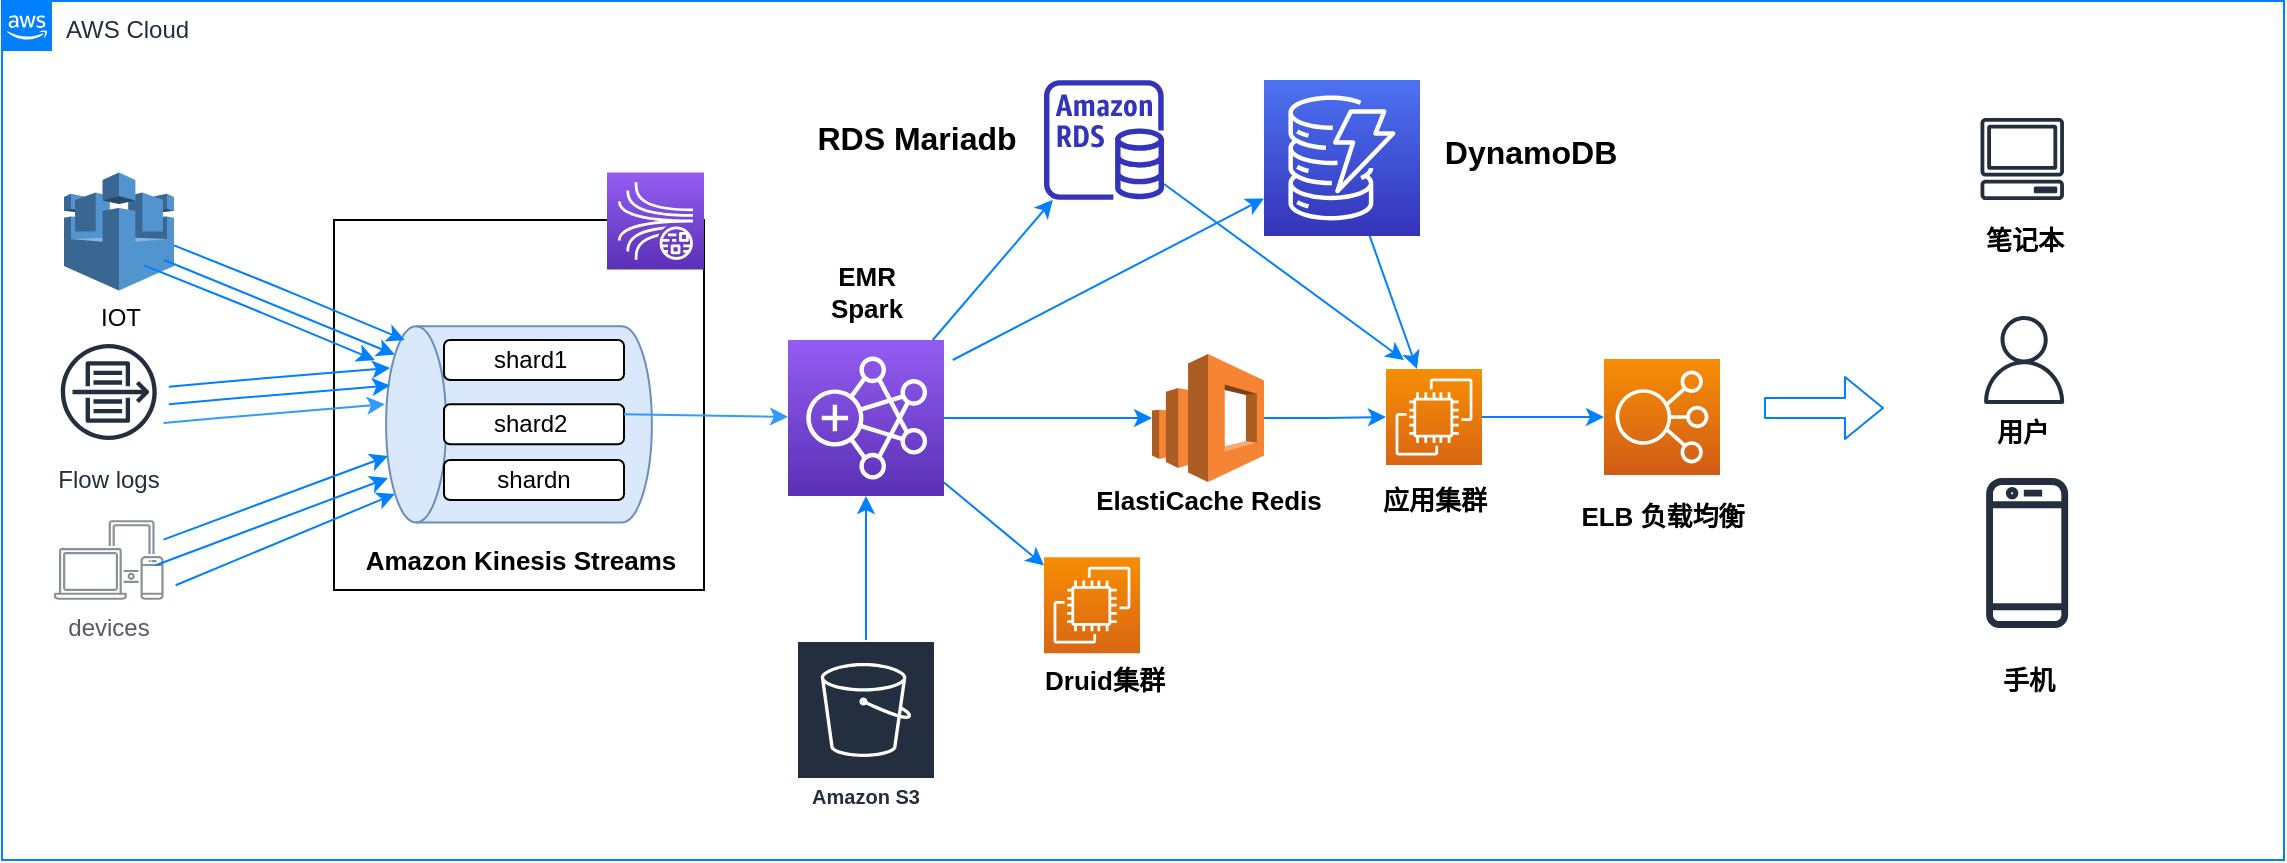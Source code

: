 <mxfile version="13.10.6" type="github">
  <diagram id="Ht1M8jgEwFfnCIfOTk4-" name="Page-1">
    <mxGraphModel dx="1422" dy="1589" grid="1" gridSize="10" guides="1" tooltips="1" connect="1" arrows="1" fold="1" page="1" pageScale="1" pageWidth="1169" pageHeight="827" math="0" shadow="0">
      <root>
        <mxCell id="0" />
        <mxCell id="1" parent="0" />
        <mxCell id="UEzPUAAOIrF-is8g5C7q-175" value="AWS Cloud" style="points=[[0,0],[0.25,0],[0.5,0],[0.75,0],[1,0],[1,0.25],[1,0.5],[1,0.75],[1,1],[0.75,1],[0.5,1],[0.25,1],[0,1],[0,0.75],[0,0.5],[0,0.25]];outlineConnect=0;gradientColor=none;html=1;whiteSpace=wrap;fontSize=12;fontStyle=0;shape=mxgraph.aws4.group;grIcon=mxgraph.aws4.group_aws_cloud_alt;fillColor=none;verticalAlign=top;align=left;spacingLeft=30;fontColor=#232F3E;dashed=0;labelBackgroundColor=#ffffff;strokeColor=#007FFF;" parent="1" vertex="1">
          <mxGeometry x="219" y="-789.5" width="1141" height="429.5" as="geometry" />
        </mxCell>
        <mxCell id="HUCPe4yx3zNtnyMMOo2C-3" value="IOT" style="outlineConnect=0;dashed=0;verticalLabelPosition=bottom;verticalAlign=top;align=center;html=1;shape=mxgraph.aws3.aws_iot;fillColor=#5294CF;gradientColor=none;" vertex="1" parent="1">
          <mxGeometry x="250" y="-703.75" width="55" height="59" as="geometry" />
        </mxCell>
        <mxCell id="HUCPe4yx3zNtnyMMOo2C-4" value="Flow logs" style="outlineConnect=0;fontColor=#232F3E;gradientColor=none;strokeColor=#232F3E;fillColor=#ffffff;dashed=0;verticalLabelPosition=bottom;verticalAlign=top;align=center;html=1;fontSize=12;fontStyle=0;aspect=fixed;shape=mxgraph.aws4.resourceIcon;resIcon=mxgraph.aws4.flow_logs;" vertex="1" parent="1">
          <mxGeometry x="242.39" y="-624" width="60" height="60" as="geometry" />
        </mxCell>
        <mxCell id="HUCPe4yx3zNtnyMMOo2C-53" value="" style="edgeStyle=orthogonalEdgeStyle;rounded=0;orthogonalLoop=1;jettySize=auto;html=1;strokeColor=#007FFF;fontSize=13;" edge="1" parent="1" source="HUCPe4yx3zNtnyMMOo2C-8" target="HUCPe4yx3zNtnyMMOo2C-43">
          <mxGeometry relative="1" as="geometry" />
        </mxCell>
        <mxCell id="HUCPe4yx3zNtnyMMOo2C-8" value="Amazon S3" style="outlineConnect=0;fontColor=#232F3E;gradientColor=none;strokeColor=#ffffff;fillColor=#232F3E;dashed=0;verticalLabelPosition=middle;verticalAlign=bottom;align=center;html=1;whiteSpace=wrap;fontSize=10;fontStyle=1;spacing=3;shape=mxgraph.aws4.productIcon;prIcon=mxgraph.aws4.s3;" vertex="1" parent="1">
          <mxGeometry x="616" y="-470" width="70" height="88" as="geometry" />
        </mxCell>
        <mxCell id="HUCPe4yx3zNtnyMMOo2C-10" value="&lt;br&gt;" style="whiteSpace=wrap;html=1;aspect=fixed;" vertex="1" parent="1">
          <mxGeometry x="385" y="-680" width="185" height="185" as="geometry" />
        </mxCell>
        <mxCell id="HUCPe4yx3zNtnyMMOo2C-9" value="" style="outlineConnect=0;fontColor=#232F3E;gradientColor=#945DF2;gradientDirection=north;fillColor=#5A30B5;strokeColor=#ffffff;dashed=0;verticalLabelPosition=bottom;verticalAlign=top;align=center;html=1;fontSize=12;fontStyle=0;aspect=fixed;shape=mxgraph.aws4.resourceIcon;resIcon=mxgraph.aws4.kinesis_data_streams;" vertex="1" parent="1">
          <mxGeometry x="521.5" y="-703.75" width="48.5" height="48.5" as="geometry" />
        </mxCell>
        <mxCell id="HUCPe4yx3zNtnyMMOo2C-23" value="devices" style="outlineConnect=0;gradientColor=none;fontColor=#545B64;strokeColor=none;fillColor=#879196;dashed=0;verticalLabelPosition=bottom;verticalAlign=top;align=center;html=1;fontSize=12;fontStyle=0;aspect=fixed;shape=mxgraph.aws4.illustration_devices;pointerEvents=1" vertex="1" parent="1">
          <mxGeometry x="244.99" y="-530" width="54.79" height="40" as="geometry" />
        </mxCell>
        <mxCell id="HUCPe4yx3zNtnyMMOo2C-29" value="" style="shape=cylinder3;whiteSpace=wrap;html=1;boundedLbl=1;backgroundOutline=1;size=15;rotation=-90;fillColor=#dae8fc;strokeColor=#6c8ebf;" vertex="1" parent="1">
          <mxGeometry x="428.44" y="-644.3" width="98.12" height="132.87" as="geometry" />
        </mxCell>
        <mxCell id="HUCPe4yx3zNtnyMMOo2C-15" value="shard1&amp;nbsp;" style="rounded=1;whiteSpace=wrap;html=1;" vertex="1" parent="1">
          <mxGeometry x="440" y="-620" width="90" height="20" as="geometry" />
        </mxCell>
        <mxCell id="HUCPe4yx3zNtnyMMOo2C-17" value="shard2&amp;nbsp;" style="rounded=1;whiteSpace=wrap;html=1;" vertex="1" parent="1">
          <mxGeometry x="440" y="-587.87" width="90" height="20" as="geometry" />
        </mxCell>
        <mxCell id="HUCPe4yx3zNtnyMMOo2C-16" value="shardn" style="rounded=1;whiteSpace=wrap;html=1;" vertex="1" parent="1">
          <mxGeometry x="440" y="-560" width="90" height="20" as="geometry" />
        </mxCell>
        <mxCell id="HUCPe4yx3zNtnyMMOo2C-30" value="" style="endArrow=classic;html=1;entryX=0.338;entryY=0.007;entryDx=0;entryDy=0;entryPerimeter=0;fillColor=#d5e8d4;strokeColor=#007FFF;" edge="1" parent="1" source="HUCPe4yx3zNtnyMMOo2C-23" target="HUCPe4yx3zNtnyMMOo2C-29">
          <mxGeometry width="50" height="50" relative="1" as="geometry">
            <mxPoint x="710" y="-410" as="sourcePoint" />
            <mxPoint x="760" y="-460" as="targetPoint" />
          </mxGeometry>
        </mxCell>
        <mxCell id="HUCPe4yx3zNtnyMMOo2C-31" value="" style="endArrow=classic;html=1;fillColor=#d5e8d4;entryX=0.226;entryY=0.007;entryDx=0;entryDy=0;entryPerimeter=0;strokeColor=#007FFF;" edge="1" parent="1" target="HUCPe4yx3zNtnyMMOo2C-29">
          <mxGeometry width="50" height="50" relative="1" as="geometry">
            <mxPoint x="295.82" y="-507.386" as="sourcePoint" />
            <mxPoint x="400" y="-540" as="targetPoint" />
          </mxGeometry>
        </mxCell>
        <mxCell id="HUCPe4yx3zNtnyMMOo2C-32" value="" style="endArrow=classic;html=1;entryX=0.145;entryY=0;entryDx=0;entryDy=4.35;entryPerimeter=0;fillColor=#d5e8d4;strokeColor=#007FFF;" edge="1" parent="1" target="HUCPe4yx3zNtnyMMOo2C-29">
          <mxGeometry width="50" height="50" relative="1" as="geometry">
            <mxPoint x="305.82" y="-497.386" as="sourcePoint" />
            <mxPoint x="405" y="-528" as="targetPoint" />
          </mxGeometry>
        </mxCell>
        <mxCell id="HUCPe4yx3zNtnyMMOo2C-33" value="" style="endArrow=classic;html=1;fillColor=#d5e8d4;entryX=0.787;entryY=0.015;entryDx=0;entryDy=0;entryPerimeter=0;strokeColor=#007FFF;" edge="1" parent="1" source="HUCPe4yx3zNtnyMMOo2C-4" target="HUCPe4yx3zNtnyMMOo2C-29">
          <mxGeometry width="50" height="50" relative="1" as="geometry">
            <mxPoint x="305.82" y="-497.386" as="sourcePoint" />
            <mxPoint x="410" y="-530" as="targetPoint" />
            <Array as="points">
              <mxPoint x="340" y="-600" />
            </Array>
          </mxGeometry>
        </mxCell>
        <mxCell id="HUCPe4yx3zNtnyMMOo2C-34" value="" style="endArrow=classic;html=1;fillColor=#d5e8d4;entryX=0.787;entryY=0.015;entryDx=0;entryDy=0;entryPerimeter=0;strokeColor=#007FFF;" edge="1" parent="1">
          <mxGeometry width="50" height="50" relative="1" as="geometry">
            <mxPoint x="302.39" y="-587.872" as="sourcePoint" />
            <mxPoint x="413.058" y="-597.235" as="targetPoint" />
            <Array as="points">
              <mxPoint x="340" y="-591.21" />
            </Array>
          </mxGeometry>
        </mxCell>
        <mxCell id="HUCPe4yx3zNtnyMMOo2C-35" value="" style="endArrow=classic;html=1;fillColor=#d5e8d4;entryX=0.787;entryY=0.015;entryDx=0;entryDy=0;entryPerimeter=0;strokeColor=#3399FF;" edge="1" parent="1">
          <mxGeometry width="50" height="50" relative="1" as="geometry">
            <mxPoint x="299.78" y="-578.502" as="sourcePoint" />
            <mxPoint x="410.448" y="-587.865" as="targetPoint" />
            <Array as="points">
              <mxPoint x="337.39" y="-581.84" />
            </Array>
          </mxGeometry>
        </mxCell>
        <mxCell id="HUCPe4yx3zNtnyMMOo2C-38" value="" style="endArrow=classic;html=1;entryX=0.855;entryY=0;entryDx=0;entryDy=4.35;entryPerimeter=0;fillColor=#d5e8d4;strokeColor=#007FFF;" edge="1" parent="1" target="HUCPe4yx3zNtnyMMOo2C-29">
          <mxGeometry width="50" height="50" relative="1" as="geometry">
            <mxPoint x="300" y="-660" as="sourcePoint" />
            <mxPoint x="760" y="-460" as="targetPoint" />
          </mxGeometry>
        </mxCell>
        <mxCell id="HUCPe4yx3zNtnyMMOo2C-39" value="" style="endArrow=classic;html=1;entryX=0.855;entryY=0;entryDx=0;entryDy=4.35;entryPerimeter=0;fillColor=#d5e8d4;strokeColor=#007FFF;" edge="1" parent="1">
          <mxGeometry width="50" height="50" relative="1" as="geometry">
            <mxPoint x="305" y="-667.3" as="sourcePoint" />
            <mxPoint x="420.415" y="-619.998" as="targetPoint" />
            <Array as="points">
              <mxPoint x="355" y="-647.3" />
            </Array>
          </mxGeometry>
        </mxCell>
        <mxCell id="HUCPe4yx3zNtnyMMOo2C-40" value="" style="endArrow=classic;html=1;entryX=0.855;entryY=0;entryDx=0;entryDy=4.35;entryPerimeter=0;fillColor=#d5e8d4;strokeColor=#007FFF;" edge="1" parent="1">
          <mxGeometry width="50" height="50" relative="1" as="geometry">
            <mxPoint x="290" y="-657.3" as="sourcePoint" />
            <mxPoint x="405.415" y="-609.998" as="targetPoint" />
            <Array as="points">
              <mxPoint x="340" y="-637.3" />
            </Array>
          </mxGeometry>
        </mxCell>
        <mxCell id="HUCPe4yx3zNtnyMMOo2C-42" value="&lt;b style=&quot;font-size: 13px;&quot;&gt;Amazon Kinesis Streams&lt;/b&gt;" style="text;html=1;resizable=0;autosize=1;align=center;verticalAlign=middle;points=[];fillColor=none;strokeColor=none;rounded=0;strokeWidth=3;fontSize=13;" vertex="1" parent="1">
          <mxGeometry x="392.5" y="-520" width="170" height="20" as="geometry" />
        </mxCell>
        <mxCell id="HUCPe4yx3zNtnyMMOo2C-70" value="" style="edgeStyle=orthogonalEdgeStyle;rounded=0;orthogonalLoop=1;jettySize=auto;html=1;strokeColor=#007FFF;fontSize=13;" edge="1" parent="1" source="HUCPe4yx3zNtnyMMOo2C-43" target="HUCPe4yx3zNtnyMMOo2C-66">
          <mxGeometry relative="1" as="geometry" />
        </mxCell>
        <mxCell id="HUCPe4yx3zNtnyMMOo2C-43" value="" style="outlineConnect=0;fontColor=#232F3E;gradientColor=#945DF2;gradientDirection=north;fillColor=#5A30B5;strokeColor=#ffffff;dashed=0;verticalLabelPosition=bottom;verticalAlign=top;align=center;html=1;fontSize=12;fontStyle=0;aspect=fixed;shape=mxgraph.aws4.resourceIcon;resIcon=mxgraph.aws4.emr;" vertex="1" parent="1">
          <mxGeometry x="612" y="-620" width="78" height="78" as="geometry" />
        </mxCell>
        <mxCell id="HUCPe4yx3zNtnyMMOo2C-44" value="" style="outlineConnect=0;fontColor=#232F3E;gradientColor=none;fillColor=#3334B9;strokeColor=none;dashed=0;verticalLabelPosition=bottom;verticalAlign=top;align=center;html=1;fontSize=12;fontStyle=0;aspect=fixed;pointerEvents=1;shape=mxgraph.aws4.rds_instance;" vertex="1" parent="1">
          <mxGeometry x="740" y="-750" width="60" height="60" as="geometry" />
        </mxCell>
        <mxCell id="HUCPe4yx3zNtnyMMOo2C-45" value="" style="endArrow=classic;html=1;fillColor=#d5e8d4;strokeColor=#3399FF;" edge="1" parent="1" target="HUCPe4yx3zNtnyMMOo2C-43">
          <mxGeometry width="50" height="50" relative="1" as="geometry">
            <mxPoint x="530.0" y="-582.822" as="sourcePoint" />
            <mxPoint x="640.668" y="-592.185" as="targetPoint" />
            <Array as="points" />
          </mxGeometry>
        </mxCell>
        <mxCell id="HUCPe4yx3zNtnyMMOo2C-47" value="&lt;b&gt;EMR&lt;br&gt;Spark&lt;br&gt;&lt;/b&gt;" style="text;html=1;resizable=0;autosize=1;align=center;verticalAlign=middle;points=[];fillColor=none;strokeColor=none;rounded=0;strokeWidth=3;fontSize=13;" vertex="1" parent="1">
          <mxGeometry x="626" y="-664" width="50" height="40" as="geometry" />
        </mxCell>
        <mxCell id="HUCPe4yx3zNtnyMMOo2C-50" value="&lt;b&gt;Druid集群&lt;br&gt;&lt;/b&gt;" style="text;html=1;resizable=0;autosize=1;align=center;verticalAlign=middle;points=[];fillColor=none;strokeColor=none;rounded=0;strokeWidth=3;fontSize=13;" vertex="1" parent="1">
          <mxGeometry x="730" y="-460" width="80" height="20" as="geometry" />
        </mxCell>
        <mxCell id="HUCPe4yx3zNtnyMMOo2C-56" value="" style="endArrow=classic;html=1;strokeColor=#007FFF;fontSize=13;" edge="1" parent="1" source="HUCPe4yx3zNtnyMMOo2C-43" target="HUCPe4yx3zNtnyMMOo2C-44">
          <mxGeometry width="50" height="50" relative="1" as="geometry">
            <mxPoint x="700" y="-594.75" as="sourcePoint" />
            <mxPoint x="750" y="-644.75" as="targetPoint" />
          </mxGeometry>
        </mxCell>
        <mxCell id="HUCPe4yx3zNtnyMMOo2C-57" value="" style="endArrow=classic;html=1;strokeColor=#007FFF;fontSize=13;" edge="1" parent="1" source="HUCPe4yx3zNtnyMMOo2C-43" target="HUCPe4yx3zNtnyMMOo2C-61">
          <mxGeometry width="50" height="50" relative="1" as="geometry">
            <mxPoint x="710" y="-584.75" as="sourcePoint" />
            <mxPoint x="736" y="-530" as="targetPoint" />
          </mxGeometry>
        </mxCell>
        <mxCell id="HUCPe4yx3zNtnyMMOo2C-59" value="&lt;b&gt;应用集群&lt;br&gt;&lt;/b&gt;" style="text;html=1;resizable=0;autosize=1;align=center;verticalAlign=middle;points=[];fillColor=none;strokeColor=none;rounded=0;strokeWidth=3;fontSize=13;" vertex="1" parent="1">
          <mxGeometry x="900" y="-550" width="70" height="20" as="geometry" />
        </mxCell>
        <mxCell id="HUCPe4yx3zNtnyMMOo2C-61" value="" style="outlineConnect=0;fontColor=#232F3E;gradientColor=#F78E04;gradientDirection=north;fillColor=#D86613;strokeColor=#ffffff;dashed=0;verticalLabelPosition=bottom;verticalAlign=top;align=center;html=1;fontSize=12;fontStyle=0;aspect=fixed;shape=mxgraph.aws4.resourceIcon;resIcon=mxgraph.aws4.ec2;fontFamily=Helvetica;" vertex="1" parent="1">
          <mxGeometry x="740" y="-511.43" width="48" height="48" as="geometry" />
        </mxCell>
        <mxCell id="HUCPe4yx3zNtnyMMOo2C-77" value="" style="edgeStyle=orthogonalEdgeStyle;rounded=0;orthogonalLoop=1;jettySize=auto;html=1;strokeColor=#007FFF;fontSize=13;" edge="1" parent="1" source="HUCPe4yx3zNtnyMMOo2C-62" target="HUCPe4yx3zNtnyMMOo2C-75">
          <mxGeometry relative="1" as="geometry" />
        </mxCell>
        <mxCell id="HUCPe4yx3zNtnyMMOo2C-62" value="" style="outlineConnect=0;fontColor=#232F3E;gradientColor=#F78E04;gradientDirection=north;fillColor=#D86613;strokeColor=#ffffff;dashed=0;verticalLabelPosition=bottom;verticalAlign=top;align=center;html=1;fontSize=12;fontStyle=0;aspect=fixed;shape=mxgraph.aws4.resourceIcon;resIcon=mxgraph.aws4.ec2;fontFamily=Helvetica;" vertex="1" parent="1">
          <mxGeometry x="911" y="-605.5" width="48" height="48" as="geometry" />
        </mxCell>
        <mxCell id="HUCPe4yx3zNtnyMMOo2C-63" value="" style="outlineConnect=0;fontColor=#232F3E;gradientColor=#4D72F3;gradientDirection=north;fillColor=#3334B9;strokeColor=#ffffff;dashed=0;verticalLabelPosition=bottom;verticalAlign=top;align=center;html=1;fontSize=12;fontStyle=0;aspect=fixed;shape=mxgraph.aws4.resourceIcon;resIcon=mxgraph.aws4.dynamodb;" vertex="1" parent="1">
          <mxGeometry x="850" y="-750" width="78" height="78" as="geometry" />
        </mxCell>
        <mxCell id="HUCPe4yx3zNtnyMMOo2C-64" value="" style="endArrow=classic;html=1;strokeColor=#007FFF;fontSize=13;" edge="1" parent="1" target="HUCPe4yx3zNtnyMMOo2C-63">
          <mxGeometry width="50" height="50" relative="1" as="geometry">
            <mxPoint x="694.388" y="-610" as="sourcePoint" />
            <mxPoint x="754.317" y="-680" as="targetPoint" />
          </mxGeometry>
        </mxCell>
        <mxCell id="HUCPe4yx3zNtnyMMOo2C-69" value="" style="edgeStyle=orthogonalEdgeStyle;rounded=0;orthogonalLoop=1;jettySize=auto;html=1;strokeColor=#007FFF;fontSize=13;" edge="1" parent="1" source="HUCPe4yx3zNtnyMMOo2C-66" target="HUCPe4yx3zNtnyMMOo2C-62">
          <mxGeometry relative="1" as="geometry" />
        </mxCell>
        <mxCell id="HUCPe4yx3zNtnyMMOo2C-66" value="" style="outlineConnect=0;dashed=0;verticalLabelPosition=bottom;verticalAlign=top;align=center;html=1;shape=mxgraph.aws3.elasticsearch_service;fillColor=#F58534;gradientColor=none;strokeColor=#007FFF;strokeWidth=3;fontSize=13;" vertex="1" parent="1">
          <mxGeometry x="794" y="-613" width="56" height="64" as="geometry" />
        </mxCell>
        <mxCell id="HUCPe4yx3zNtnyMMOo2C-71" value="&lt;b&gt;ElastiCache Redis&lt;br&gt;&lt;/b&gt;" style="text;html=1;resizable=0;autosize=1;align=center;verticalAlign=middle;points=[];fillColor=none;strokeColor=none;rounded=0;strokeWidth=3;fontSize=13;" vertex="1" parent="1">
          <mxGeometry x="757" y="-550" width="130" height="20" as="geometry" />
        </mxCell>
        <mxCell id="HUCPe4yx3zNtnyMMOo2C-72" value="" style="endArrow=classic;html=1;strokeColor=#007FFF;fontSize=13;" edge="1" parent="1" source="HUCPe4yx3zNtnyMMOo2C-44">
          <mxGeometry width="50" height="50" relative="1" as="geometry">
            <mxPoint x="694.388" y="-610" as="sourcePoint" />
            <mxPoint x="920" y="-610" as="targetPoint" />
          </mxGeometry>
        </mxCell>
        <mxCell id="HUCPe4yx3zNtnyMMOo2C-73" value="" style="endArrow=classic;html=1;strokeColor=#007FFF;fontSize=13;" edge="1" parent="1" source="HUCPe4yx3zNtnyMMOo2C-63" target="HUCPe4yx3zNtnyMMOo2C-62">
          <mxGeometry width="50" height="50" relative="1" as="geometry">
            <mxPoint x="810" y="-684.818" as="sourcePoint" />
            <mxPoint x="921" y="-591.645" as="targetPoint" />
          </mxGeometry>
        </mxCell>
        <mxCell id="HUCPe4yx3zNtnyMMOo2C-75" value="" style="outlineConnect=0;fontColor=#232F3E;gradientColor=#F78E04;gradientDirection=north;fillColor=#D05C17;strokeColor=#ffffff;dashed=0;verticalLabelPosition=bottom;verticalAlign=top;align=center;html=1;fontSize=12;fontStyle=0;aspect=fixed;shape=mxgraph.aws4.resourceIcon;resIcon=mxgraph.aws4.elastic_load_balancing;" vertex="1" parent="1">
          <mxGeometry x="1020" y="-610.5" width="58" height="58" as="geometry" />
        </mxCell>
        <mxCell id="HUCPe4yx3zNtnyMMOo2C-78" value="&lt;b&gt;ELB 负载均衡&lt;br&gt;&lt;/b&gt;" style="text;html=1;resizable=0;autosize=1;align=center;verticalAlign=middle;points=[];fillColor=none;strokeColor=none;rounded=0;strokeWidth=3;fontSize=13;" vertex="1" parent="1">
          <mxGeometry x="999" y="-542" width="100" height="20" as="geometry" />
        </mxCell>
        <mxCell id="HUCPe4yx3zNtnyMMOo2C-79" value="" style="outlineConnect=0;fontColor=#232F3E;gradientColor=none;fillColor=#232F3E;strokeColor=none;dashed=0;verticalLabelPosition=bottom;verticalAlign=top;align=center;html=1;fontSize=12;fontStyle=0;aspect=fixed;pointerEvents=1;shape=mxgraph.aws4.user;" vertex="1" parent="1">
          <mxGeometry x="1208.08" y="-632" width="44" height="44" as="geometry" />
        </mxCell>
        <mxCell id="HUCPe4yx3zNtnyMMOo2C-80" value="" style="outlineConnect=0;fontColor=#232F3E;gradientColor=none;fillColor=#232F3E;strokeColor=none;dashed=0;verticalLabelPosition=bottom;verticalAlign=top;align=center;html=1;fontSize=12;fontStyle=0;aspect=fixed;pointerEvents=1;shape=mxgraph.aws4.mobile_client;" vertex="1" parent="1">
          <mxGeometry x="1211.08" y="-552.5" width="41" height="78" as="geometry" />
        </mxCell>
        <mxCell id="HUCPe4yx3zNtnyMMOo2C-81" value="" style="outlineConnect=0;fontColor=#232F3E;gradientColor=none;fillColor=#232F3E;strokeColor=none;dashed=0;verticalLabelPosition=bottom;verticalAlign=top;align=center;html=1;fontSize=12;fontStyle=0;aspect=fixed;pointerEvents=1;shape=mxgraph.aws4.client;" vertex="1" parent="1">
          <mxGeometry x="1208.08" y="-731" width="42.08" height="41" as="geometry" />
        </mxCell>
        <mxCell id="HUCPe4yx3zNtnyMMOo2C-82" value="&lt;b&gt;用户&lt;br&gt;&lt;/b&gt;" style="text;html=1;resizable=0;autosize=1;align=center;verticalAlign=middle;points=[];fillColor=none;strokeColor=none;rounded=0;strokeWidth=3;fontSize=13;" vertex="1" parent="1">
          <mxGeometry x="1209.12" y="-584" width="40" height="20" as="geometry" />
        </mxCell>
        <mxCell id="HUCPe4yx3zNtnyMMOo2C-83" value="&lt;b&gt;手机&lt;br&gt;&lt;/b&gt;" style="text;html=1;resizable=0;autosize=1;align=center;verticalAlign=middle;points=[];fillColor=none;strokeColor=none;rounded=0;strokeWidth=3;fontSize=13;" vertex="1" parent="1">
          <mxGeometry x="1212.08" y="-460" width="40" height="20" as="geometry" />
        </mxCell>
        <mxCell id="HUCPe4yx3zNtnyMMOo2C-84" value="&lt;b&gt;笔记本&lt;br&gt;&lt;/b&gt;" style="text;html=1;resizable=0;autosize=1;align=center;verticalAlign=middle;points=[];fillColor=none;strokeColor=none;rounded=0;strokeWidth=3;fontSize=13;" vertex="1" parent="1">
          <mxGeometry x="1205.08" y="-680" width="50" height="20" as="geometry" />
        </mxCell>
        <mxCell id="HUCPe4yx3zNtnyMMOo2C-87" value="" style="shape=flexArrow;endArrow=classic;html=1;strokeColor=#007FFF;fontSize=13;" edge="1" parent="1">
          <mxGeometry width="50" height="50" relative="1" as="geometry">
            <mxPoint x="1100" y="-586" as="sourcePoint" />
            <mxPoint x="1160" y="-586" as="targetPoint" />
          </mxGeometry>
        </mxCell>
        <mxCell id="HUCPe4yx3zNtnyMMOo2C-88" value="&lt;span lang=&quot;EN-US&quot; style=&quot;font-size: 12.0pt ; font-family: &amp;quot;微软雅黑&amp;quot; , sans-serif ; background: white&quot;&gt;DynamoDB&lt;/span&gt;&lt;span&gt;&lt;br&gt;&lt;/span&gt;" style="text;html=1;resizable=0;autosize=1;align=center;verticalAlign=middle;points=[];fillColor=none;strokeColor=none;rounded=0;strokeWidth=3;fontSize=13;fontStyle=1" vertex="1" parent="1">
          <mxGeometry x="928" y="-723.75" width="110" height="20" as="geometry" />
        </mxCell>
        <mxCell id="HUCPe4yx3zNtnyMMOo2C-89" value="&lt;span&gt;&lt;font face=&quot;微软雅黑, sans-serif&quot;&gt;&lt;span style=&quot;font-size: 16px ; background-color: rgb(255 , 255 , 255)&quot;&gt;RDS Mariadb&lt;/span&gt;&lt;/font&gt;&lt;br&gt;&lt;/span&gt;" style="text;html=1;resizable=0;autosize=1;align=center;verticalAlign=middle;points=[];fillColor=none;strokeColor=none;rounded=0;strokeWidth=3;fontSize=13;fontStyle=1" vertex="1" parent="1">
          <mxGeometry x="616" y="-731" width="120" height="20" as="geometry" />
        </mxCell>
      </root>
    </mxGraphModel>
  </diagram>
</mxfile>
